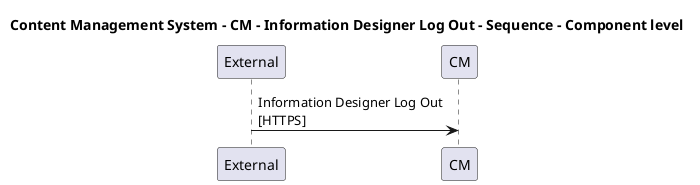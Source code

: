 @startuml

title Content Management System - CM - Information Designer Log Out - Sequence - Component level

participant "External" as C4InterFlow.SoftwareSystems.ExternalSystem
participant "CM" as ContentManagementSystem.SoftwareSystems.CM

C4InterFlow.SoftwareSystems.ExternalSystem -> ContentManagementSystem.SoftwareSystems.CM : Information Designer Log Out\n[HTTPS]


@enduml
